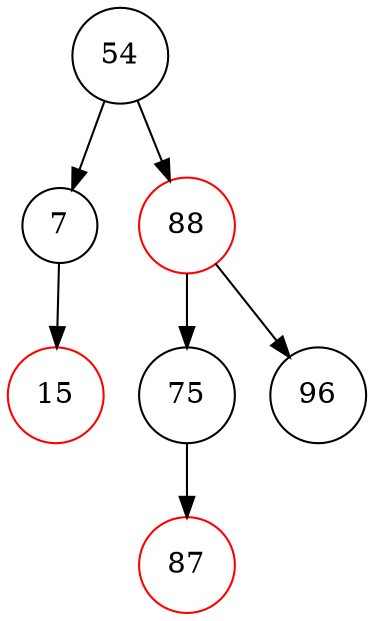 digraph RBTree {
    node [shape=circle];
    "54" [color=black];
    "54" -> "7";
    "7" [color=black];
    "7" -> "15";
    "15" [color=red];
    "54" -> "88";
    "88" [color=red];
    "88" -> "75";
    "75" [color=black];
    "75" -> "87";
    "87" [color=red];
    "88" -> "96";
    "96" [color=black];
}
